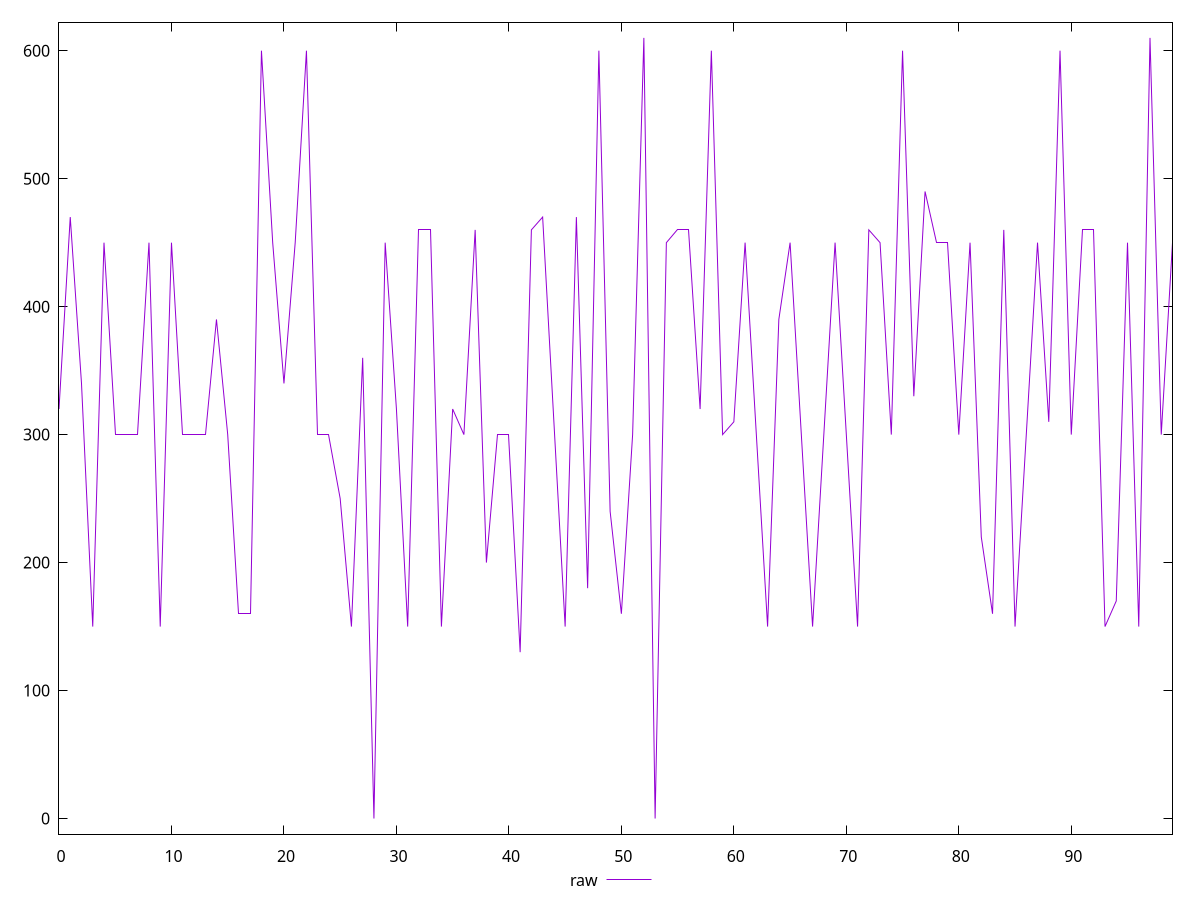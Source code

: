 reset

$raw <<EOF
0 320
1 470
2 340
3 150
4 450
5 300
6 300
7 300
8 450
9 150
10 450
11 300
12 300
13 300
14 390
15 300
16 160
17 160
18 600
19 450
20 340
21 450
22 600
23 300
24 300
25 250
26 150
27 360
28 0
29 450
30 320
31 150
32 460
33 460
34 150
35 320
36 300
37 460
38 200
39 300
40 300
41 130
42 460
43 470
44 310
45 150
46 470
47 180
48 600
49 240
50 160
51 300
52 610
53 0
54 450
55 460
56 460
57 320
58 600
59 300
60 310
61 450
62 300
63 150
64 390
65 450
66 300
67 150
68 300
69 450
70 300
71 150
72 460
73 450
74 300
75 600
76 330
77 490
78 450
79 450
80 300
81 450
82 220
83 160
84 460
85 150
86 300
87 450
88 310
89 600
90 300
91 460
92 460
93 150
94 170
95 450
96 150
97 610
98 300
99 450
EOF

set key outside below
set xrange [0:99]
set yrange [-12.200000000000001:622.2]
set trange [-12.200000000000001:622.2]
set terminal svg size 640, 500 enhanced background rgb 'white'
set output "report_00015_2021-02-09T16-11-33.973Z/uses-webp-images/samples/pages/raw/values.svg"

plot $raw title "raw" with line

reset
